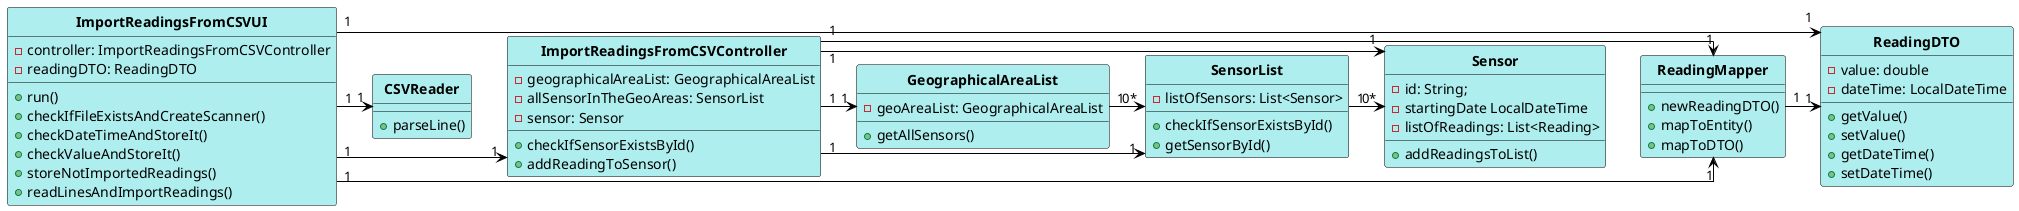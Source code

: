 @startuml
skinparam linetype ortho

skinparam class {
	BackgroundColor PaleTurquoise
	ArrowColor Black
	BorderColor Black
	FontStyle Bold
}

hide circle

ImportReadingsFromCSVUI "1" -> "1" ImportReadingsFromCSVController
ImportReadingsFromCSVUI "1" -> "1" ReadingDTO
ImportReadingsFromCSVUI "1" -> "1" ReadingMapper
ImportReadingsFromCSVUI "1" -> "1" CSVReader
ImportReadingsFromCSVController "1" -> "1" ReadingMapper
ReadingMapper "1" -> "1" ReadingDTO
ImportReadingsFromCSVController "1" -> "1" GeographicalAreaList
ImportReadingsFromCSVController "1" -> "1" SensorList
ImportReadingsFromCSVController "1" -> "1" Sensor
GeographicalAreaList "1" -> "0*" SensorList
SensorList "1" -> "0*" Sensor

Class ImportReadingsFromCSVUI {
-controller: ImportReadingsFromCSVController
-readingDTO: ReadingDTO
+run()
+checkIfFileExistsAndCreateScanner()
+checkDateTimeAndStoreIt()
+checkValueAndStoreIt()
+storeNotImportedReadings()
+readLinesAndImportReadings()
}

Class ImportReadingsFromCSVController {
-geographicalAreaList: GeographicalAreaList
-allSensorInTheGeoAreas: SensorList
-sensor: Sensor
+checkIfSensorExistsById()
+addReadingToSensor()
}

Class ReadingMapper {
+newReadingDTO()
+mapToEntity()
+mapToDTO()
}

Class CSVReader {
+parseLine()
}

Class GeographicalAreaList {
-geoAreaList: GeographicalAreaList
+getAllSensors()
}

Class SensorList {
-listOfSensors: List<Sensor>
+checkIfSensorExistsById()
+getSensorById()
}

Class Sensor {
-id: String;
-startingDate LocalDateTime
-listOfReadings: List<Reading>
+addReadingsToList()
}

Class ReadingDTO {
-value: double
-dateTime: LocalDateTime
+getValue()
+setValue()
+getDateTime()
+setDateTime()
}
@enduml